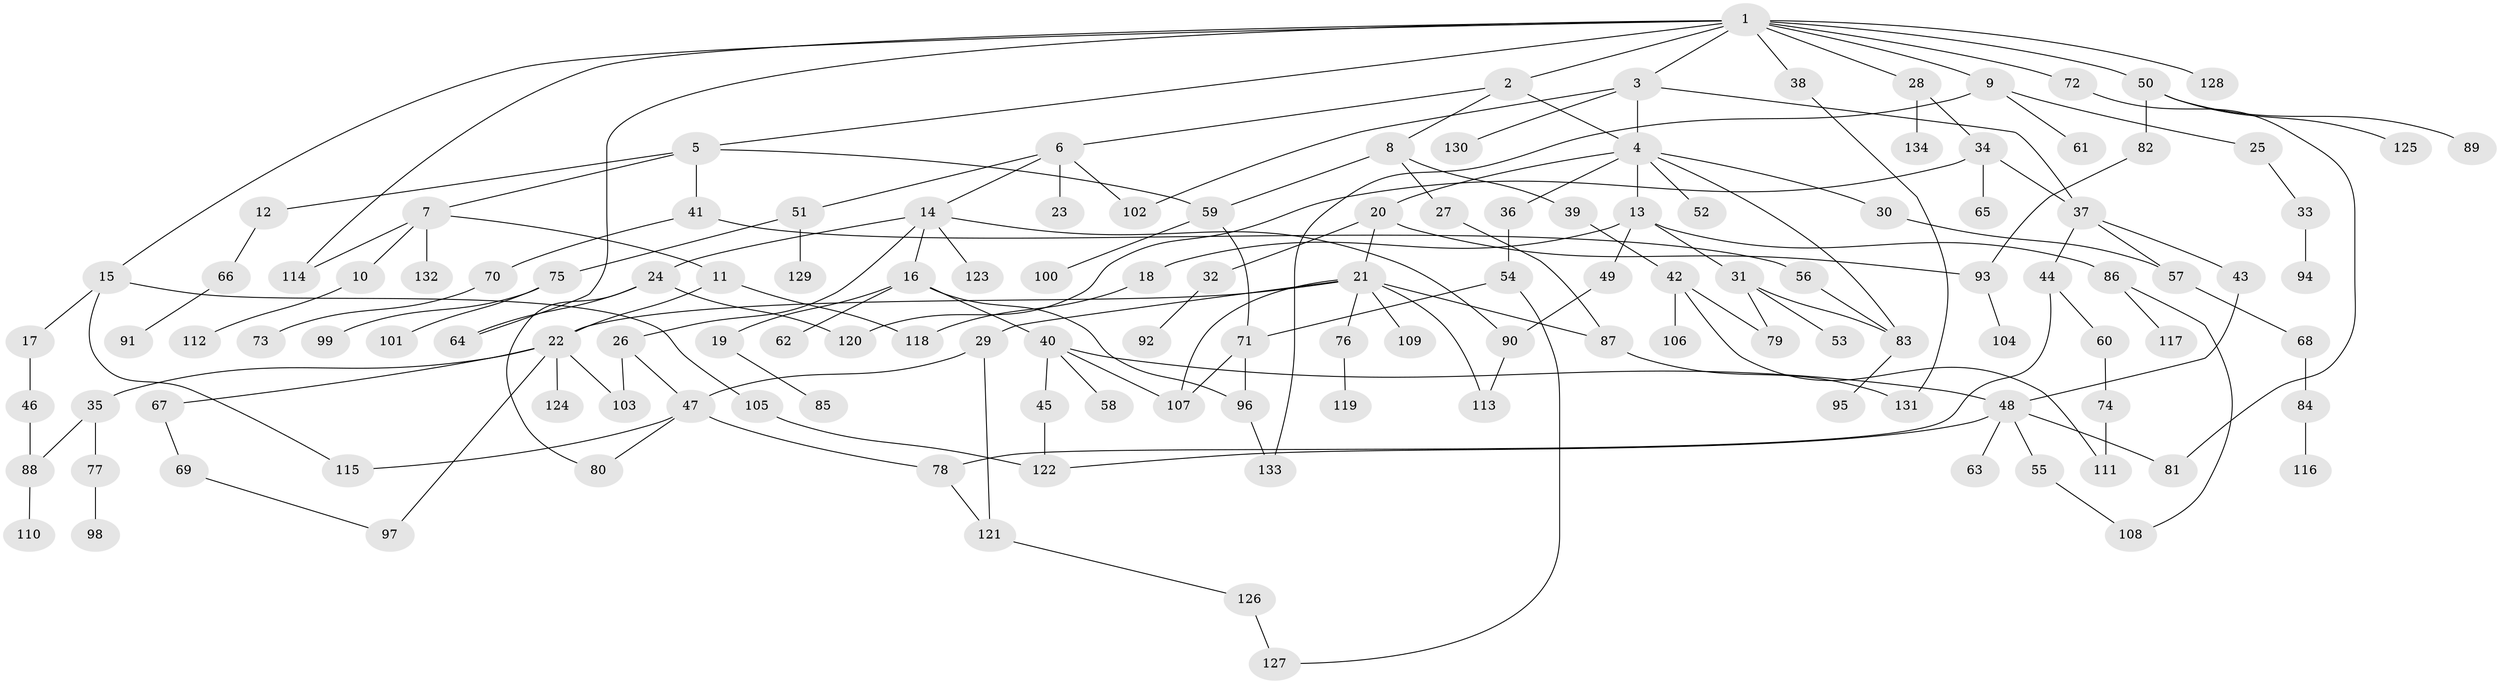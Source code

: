 // Generated by graph-tools (version 1.1) at 2025/01/03/09/25 03:01:02]
// undirected, 134 vertices, 171 edges
graph export_dot {
graph [start="1"]
  node [color=gray90,style=filled];
  1;
  2;
  3;
  4;
  5;
  6;
  7;
  8;
  9;
  10;
  11;
  12;
  13;
  14;
  15;
  16;
  17;
  18;
  19;
  20;
  21;
  22;
  23;
  24;
  25;
  26;
  27;
  28;
  29;
  30;
  31;
  32;
  33;
  34;
  35;
  36;
  37;
  38;
  39;
  40;
  41;
  42;
  43;
  44;
  45;
  46;
  47;
  48;
  49;
  50;
  51;
  52;
  53;
  54;
  55;
  56;
  57;
  58;
  59;
  60;
  61;
  62;
  63;
  64;
  65;
  66;
  67;
  68;
  69;
  70;
  71;
  72;
  73;
  74;
  75;
  76;
  77;
  78;
  79;
  80;
  81;
  82;
  83;
  84;
  85;
  86;
  87;
  88;
  89;
  90;
  91;
  92;
  93;
  94;
  95;
  96;
  97;
  98;
  99;
  100;
  101;
  102;
  103;
  104;
  105;
  106;
  107;
  108;
  109;
  110;
  111;
  112;
  113;
  114;
  115;
  116;
  117;
  118;
  119;
  120;
  121;
  122;
  123;
  124;
  125;
  126;
  127;
  128;
  129;
  130;
  131;
  132;
  133;
  134;
  1 -- 2;
  1 -- 3;
  1 -- 5;
  1 -- 9;
  1 -- 15;
  1 -- 28;
  1 -- 38;
  1 -- 50;
  1 -- 72;
  1 -- 128;
  1 -- 64;
  1 -- 114;
  2 -- 4;
  2 -- 6;
  2 -- 8;
  3 -- 130;
  3 -- 102;
  3 -- 4;
  3 -- 37;
  4 -- 13;
  4 -- 20;
  4 -- 30;
  4 -- 36;
  4 -- 52;
  4 -- 83;
  5 -- 7;
  5 -- 12;
  5 -- 41;
  5 -- 59;
  6 -- 14;
  6 -- 23;
  6 -- 51;
  6 -- 102;
  7 -- 10;
  7 -- 11;
  7 -- 114;
  7 -- 132;
  8 -- 27;
  8 -- 39;
  8 -- 59;
  9 -- 25;
  9 -- 61;
  9 -- 133;
  10 -- 112;
  11 -- 118;
  11 -- 22;
  12 -- 66;
  13 -- 18;
  13 -- 31;
  13 -- 49;
  13 -- 86;
  14 -- 16;
  14 -- 24;
  14 -- 26;
  14 -- 123;
  14 -- 90;
  15 -- 17;
  15 -- 105;
  15 -- 115;
  16 -- 19;
  16 -- 40;
  16 -- 62;
  16 -- 96;
  17 -- 46;
  18 -- 118;
  19 -- 85;
  20 -- 21;
  20 -- 32;
  20 -- 93;
  21 -- 22;
  21 -- 29;
  21 -- 76;
  21 -- 109;
  21 -- 113;
  21 -- 107;
  21 -- 87;
  22 -- 35;
  22 -- 67;
  22 -- 97;
  22 -- 103;
  22 -- 124;
  24 -- 64;
  24 -- 80;
  24 -- 120;
  25 -- 33;
  26 -- 103;
  26 -- 47;
  27 -- 87;
  28 -- 34;
  28 -- 134;
  29 -- 47;
  29 -- 121;
  30 -- 57;
  31 -- 53;
  31 -- 79;
  31 -- 83;
  32 -- 92;
  33 -- 94;
  34 -- 37;
  34 -- 65;
  34 -- 120;
  35 -- 77;
  35 -- 88;
  36 -- 54;
  37 -- 43;
  37 -- 44;
  37 -- 57;
  38 -- 131;
  39 -- 42;
  40 -- 45;
  40 -- 58;
  40 -- 107;
  40 -- 48;
  41 -- 56;
  41 -- 70;
  42 -- 106;
  42 -- 79;
  42 -- 111;
  43 -- 48;
  44 -- 60;
  44 -- 78;
  45 -- 122;
  46 -- 88;
  47 -- 78;
  47 -- 80;
  47 -- 115;
  48 -- 55;
  48 -- 63;
  48 -- 122;
  48 -- 81;
  49 -- 90;
  50 -- 82;
  50 -- 89;
  50 -- 125;
  51 -- 75;
  51 -- 129;
  54 -- 127;
  54 -- 71;
  55 -- 108;
  56 -- 83;
  57 -- 68;
  59 -- 71;
  59 -- 100;
  60 -- 74;
  66 -- 91;
  67 -- 69;
  68 -- 84;
  69 -- 97;
  70 -- 73;
  71 -- 96;
  71 -- 107;
  72 -- 81;
  74 -- 111;
  75 -- 99;
  75 -- 101;
  76 -- 119;
  77 -- 98;
  78 -- 121;
  82 -- 93;
  83 -- 95;
  84 -- 116;
  86 -- 108;
  86 -- 117;
  87 -- 131;
  88 -- 110;
  90 -- 113;
  93 -- 104;
  96 -- 133;
  105 -- 122;
  121 -- 126;
  126 -- 127;
}
